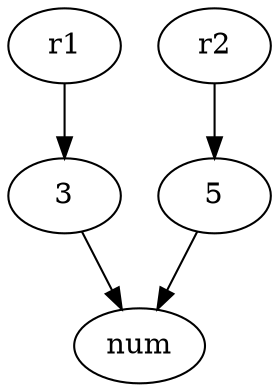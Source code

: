     digraph {
        0 [ label = "num"]
        1 [ label = "3"]
        2 [ label = "r1"]
        3 [ label = "5"]
        4 [ label = "r2"]
        1 -> 0 [ ]
        2 -> 1 [ ]
        3 -> 0 [ ]
        4 -> 3 [ ]
    }
    
